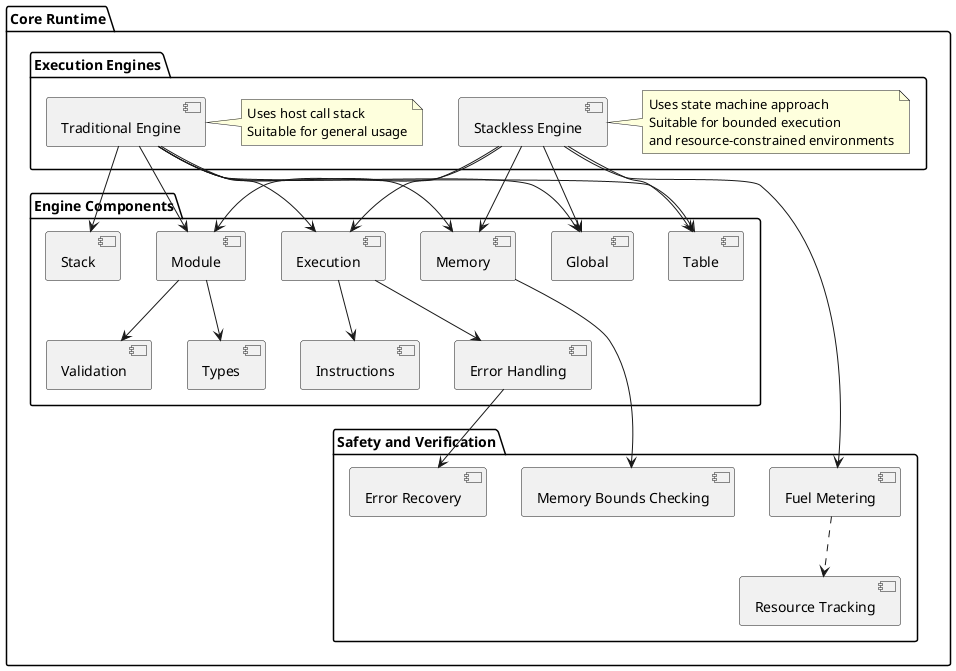 @startuml

package "Core Runtime" {
  package "Execution Engines" {
    [Traditional Engine] as TradEngine
    [Stackless Engine] as StacklessEngine
    
    note right of TradEngine
      Uses host call stack
      Suitable for general usage
    end note
    
    note right of StacklessEngine
      Uses state machine approach
      Suitable for bounded execution
      and resource-constrained environments
    end note
  }
  
  package "Engine Components" {
    [Module] as Module
    [Memory] as Memory
    [Stack] as Stack
    [Validation] as Validation
    [Execution] as Execution
    [Instructions] as Instructions
    [Table] as Table
    [Global] as Global
    [Types] as Types
    [Error Handling] as ErrorHandling
  }
  
  package "Safety and Verification" {
    [Memory Bounds Checking] as MemBounds
    [Resource Tracking] as ResTrack
    [Fuel Metering] as FuelMeter
    [Error Recovery] as ErrorRecovery
  }
  
  TradEngine --> Module
  TradEngine --> Memory
  TradEngine --> Stack
  TradEngine --> Execution
  TradEngine --> Table
  TradEngine --> Global
  
  StacklessEngine --> Module
  StacklessEngine --> Memory
  StacklessEngine --> Execution
  StacklessEngine --> Table
  StacklessEngine --> Global
  StacklessEngine --> FuelMeter
  
  Module --> Validation
  Module --> Types
  
  Memory --> MemBounds
  Execution --> Instructions
  Execution --> ErrorHandling
  ErrorHandling --> ErrorRecovery
  
  FuelMeter -[dashed]-> ResTrack
}

@enduml 